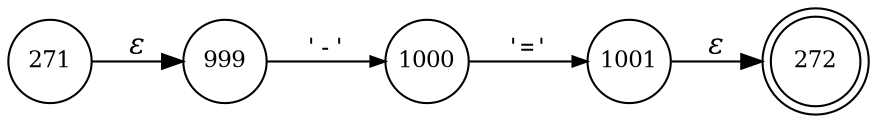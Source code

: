 digraph ATN {
rankdir=LR;
s272[fontsize=11, label="272", shape=doublecircle, fixedsize=true, width=.6];
s999[fontsize=11,label="999", shape=circle, fixedsize=true, width=.55, peripheries=1];
s1000[fontsize=11,label="1000", shape=circle, fixedsize=true, width=.55, peripheries=1];
s1001[fontsize=11,label="1001", shape=circle, fixedsize=true, width=.55, peripheries=1];
s271[fontsize=11,label="271", shape=circle, fixedsize=true, width=.55, peripheries=1];
s271 -> s999 [fontname="Times-Italic", label="&epsilon;"];
s999 -> s1000 [fontsize=11, fontname="Courier", arrowsize=.7, label = "'-'", arrowhead = normal];
s1000 -> s1001 [fontsize=11, fontname="Courier", arrowsize=.7, label = "'='", arrowhead = normal];
s1001 -> s272 [fontname="Times-Italic", label="&epsilon;"];
}